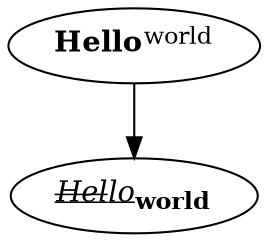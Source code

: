 digraph G {
    Foo[label=<<B>Hello</B><SUP>world</SUP>>]
    Bar[label=<<U><I><S>Hel</S>lo</I></U><SUB><B>world</B></SUB>>]

    Foo->Bar
}
